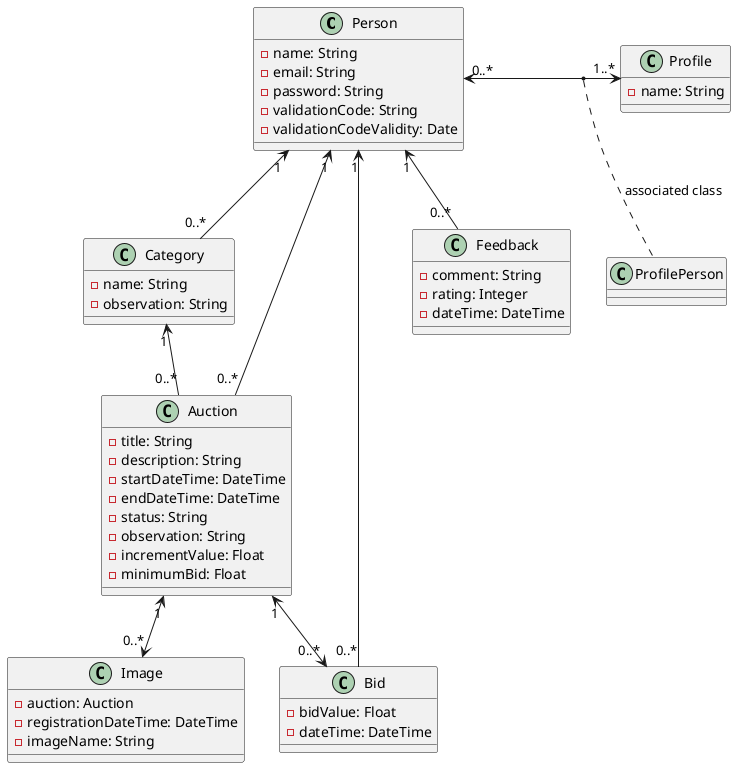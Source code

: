 @startuml
class Person {
    - name: String
    - email: String
    - password: String
    - validationCode: String
    - validationCodeValidity: Date
}

class Profile {
    - name: String
}

class Category {
    - name: String
    - observation: String
}

class Auction {
    - title: String
    - description: String
    - startDateTime: DateTime
    - endDateTime: DateTime
    - status: String
    - observation: String
    - incrementValue: Float
    - minimumBid: Float
}

class Image {
    - auction: Auction
    - registrationDateTime: DateTime
    - imageName: String
}

class Bid {
    - bidValue: Float
    - dateTime: DateTime
}

class Feedback {
    - comment: String
    - rating: Integer
    - dateTime: DateTime
}

class ProfilePerson {

}
 
/' Person "1" -- "0..*" ProfilePerson : associated with
Profile "1" -- "0..*" ProfilePerson : associated with '/
Person "0..*" <-> "1..*" Profile
(Person, Profile) .. ProfilePerson : associated class
Category "1" <-- "0..*" Auction
Person "1" <-- "0..*" Auction
Auction "1" <--> "0..*" Image
Auction "1" <--> "0..*" Bid
Person "1" <-- "0..*" Bid
Person "1" <-- "0..*" Feedback
Person "1" <-- "0..*" Category
@enduml
